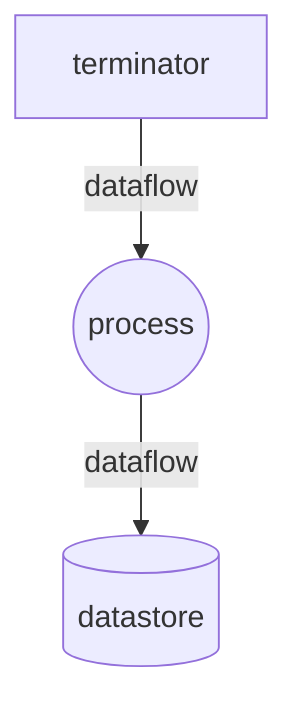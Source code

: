 flowchart TB
    legend0[terminator]
    legend1((process))
    legend2[(datastore)]
    legend0 -- dataflow --> legend1 -- dataflow --> legend2